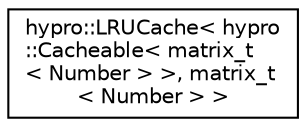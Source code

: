 digraph "Graphical Class Hierarchy"
{
  edge [fontname="Helvetica",fontsize="10",labelfontname="Helvetica",labelfontsize="10"];
  node [fontname="Helvetica",fontsize="10",shape=record];
  rankdir="LR";
  Node0 [label="hypro::LRUCache\< hypro\l::Cacheable\< matrix_t\l\< Number \> \>, matrix_t\l\< Number \> \>",height=0.2,width=0.4,color="black", fillcolor="white", style="filled",URL="$classhypro_1_1LRUCache.html"];
}
